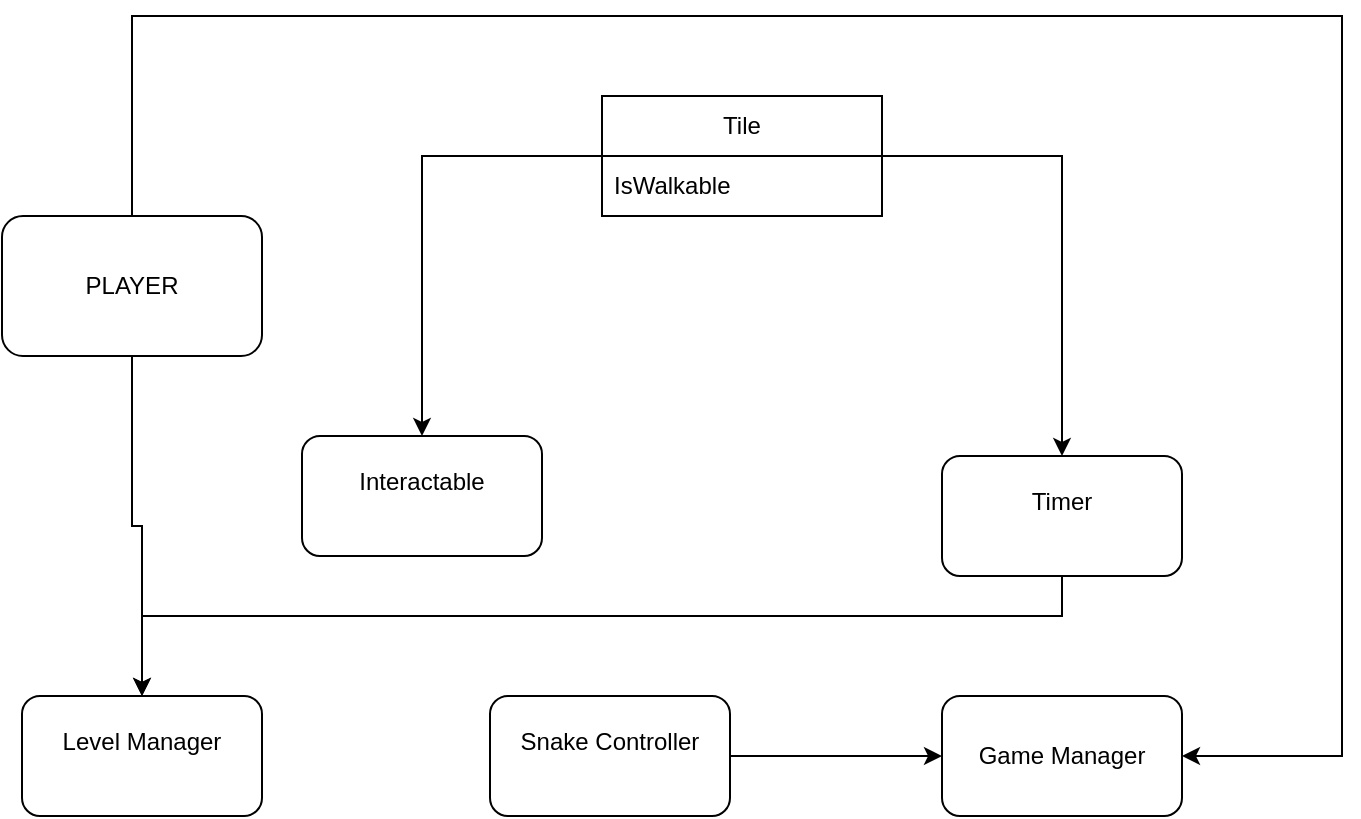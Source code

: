 <mxfile version="20.8.16" type="github">
  <diagram name="Pagina-1" id="eNxejhJkcg2oES6yqtC5">
    <mxGraphModel dx="875" dy="465" grid="1" gridSize="10" guides="1" tooltips="1" connect="1" arrows="1" fold="1" page="1" pageScale="1" pageWidth="827" pageHeight="1169" math="0" shadow="0">
      <root>
        <mxCell id="0" />
        <mxCell id="1" parent="0" />
        <mxCell id="p01Oh5X6uxGRXIhhT5J_-15" style="edgeStyle=orthogonalEdgeStyle;rounded=0;orthogonalLoop=1;jettySize=auto;html=1;" edge="1" parent="1" source="p01Oh5X6uxGRXIhhT5J_-1" target="p01Oh5X6uxGRXIhhT5J_-10">
          <mxGeometry relative="1" as="geometry" />
        </mxCell>
        <mxCell id="p01Oh5X6uxGRXIhhT5J_-16" style="edgeStyle=orthogonalEdgeStyle;rounded=0;orthogonalLoop=1;jettySize=auto;html=1;" edge="1" parent="1" source="p01Oh5X6uxGRXIhhT5J_-1" target="p01Oh5X6uxGRXIhhT5J_-12">
          <mxGeometry relative="1" as="geometry">
            <Array as="points">
              <mxPoint x="115" y="40" />
              <mxPoint x="720" y="40" />
              <mxPoint x="720" y="410" />
            </Array>
          </mxGeometry>
        </mxCell>
        <mxCell id="p01Oh5X6uxGRXIhhT5J_-1" value="PLAYER" style="rounded=1;whiteSpace=wrap;html=1;" vertex="1" parent="1">
          <mxGeometry x="50" y="140" width="130" height="70" as="geometry" />
        </mxCell>
        <mxCell id="p01Oh5X6uxGRXIhhT5J_-18" style="edgeStyle=orthogonalEdgeStyle;rounded=0;orthogonalLoop=1;jettySize=auto;html=1;" edge="1" parent="1" source="p01Oh5X6uxGRXIhhT5J_-6" target="p01Oh5X6uxGRXIhhT5J_-10">
          <mxGeometry relative="1" as="geometry">
            <Array as="points">
              <mxPoint x="580" y="340" />
              <mxPoint x="120" y="340" />
            </Array>
          </mxGeometry>
        </mxCell>
        <mxCell id="p01Oh5X6uxGRXIhhT5J_-6" value="&lt;div&gt;Timer&lt;/div&gt;&lt;div&gt;&lt;br&gt;&lt;/div&gt;" style="rounded=1;whiteSpace=wrap;html=1;" vertex="1" parent="1">
          <mxGeometry x="520" y="260" width="120" height="60" as="geometry" />
        </mxCell>
        <mxCell id="p01Oh5X6uxGRXIhhT5J_-8" value="&lt;div&gt;Interactable&lt;/div&gt;&lt;div&gt;&lt;br&gt;&lt;/div&gt;" style="rounded=1;whiteSpace=wrap;html=1;" vertex="1" parent="1">
          <mxGeometry x="200" y="250" width="120" height="60" as="geometry" />
        </mxCell>
        <mxCell id="p01Oh5X6uxGRXIhhT5J_-10" value="&lt;div&gt;Level Manager&lt;/div&gt;&lt;div&gt;&lt;br&gt;&lt;/div&gt;" style="rounded=1;whiteSpace=wrap;html=1;" vertex="1" parent="1">
          <mxGeometry x="60" y="380" width="120" height="60" as="geometry" />
        </mxCell>
        <mxCell id="p01Oh5X6uxGRXIhhT5J_-19" style="edgeStyle=orthogonalEdgeStyle;rounded=0;orthogonalLoop=1;jettySize=auto;html=1;" edge="1" parent="1" source="p01Oh5X6uxGRXIhhT5J_-11" target="p01Oh5X6uxGRXIhhT5J_-12">
          <mxGeometry relative="1" as="geometry" />
        </mxCell>
        <mxCell id="p01Oh5X6uxGRXIhhT5J_-11" value="&lt;div&gt;Snake Controller&lt;/div&gt;&lt;div&gt;&lt;br&gt;&lt;/div&gt;" style="rounded=1;whiteSpace=wrap;html=1;" vertex="1" parent="1">
          <mxGeometry x="294" y="380" width="120" height="60" as="geometry" />
        </mxCell>
        <mxCell id="p01Oh5X6uxGRXIhhT5J_-12" value="&lt;div&gt;Game Manager&lt;/div&gt;" style="rounded=1;whiteSpace=wrap;html=1;" vertex="1" parent="1">
          <mxGeometry x="520" y="380" width="120" height="60" as="geometry" />
        </mxCell>
        <mxCell id="p01Oh5X6uxGRXIhhT5J_-24" style="edgeStyle=orthogonalEdgeStyle;rounded=0;orthogonalLoop=1;jettySize=auto;html=1;" edge="1" parent="1" source="p01Oh5X6uxGRXIhhT5J_-20" target="p01Oh5X6uxGRXIhhT5J_-8">
          <mxGeometry relative="1" as="geometry" />
        </mxCell>
        <mxCell id="p01Oh5X6uxGRXIhhT5J_-25" style="edgeStyle=orthogonalEdgeStyle;rounded=0;orthogonalLoop=1;jettySize=auto;html=1;" edge="1" parent="1" source="p01Oh5X6uxGRXIhhT5J_-20" target="p01Oh5X6uxGRXIhhT5J_-6">
          <mxGeometry relative="1" as="geometry" />
        </mxCell>
        <mxCell id="p01Oh5X6uxGRXIhhT5J_-20" value="Tile" style="swimlane;fontStyle=0;childLayout=stackLayout;horizontal=1;startSize=30;horizontalStack=0;resizeParent=1;resizeParentMax=0;resizeLast=0;collapsible=1;marginBottom=0;whiteSpace=wrap;html=1;" vertex="1" parent="1">
          <mxGeometry x="350" y="80" width="140" height="60" as="geometry" />
        </mxCell>
        <mxCell id="p01Oh5X6uxGRXIhhT5J_-21" value="IsWalkable" style="text;strokeColor=none;fillColor=none;align=left;verticalAlign=middle;spacingLeft=4;spacingRight=4;overflow=hidden;points=[[0,0.5],[1,0.5]];portConstraint=eastwest;rotatable=0;whiteSpace=wrap;html=1;" vertex="1" parent="p01Oh5X6uxGRXIhhT5J_-20">
          <mxGeometry y="30" width="140" height="30" as="geometry" />
        </mxCell>
      </root>
    </mxGraphModel>
  </diagram>
</mxfile>
